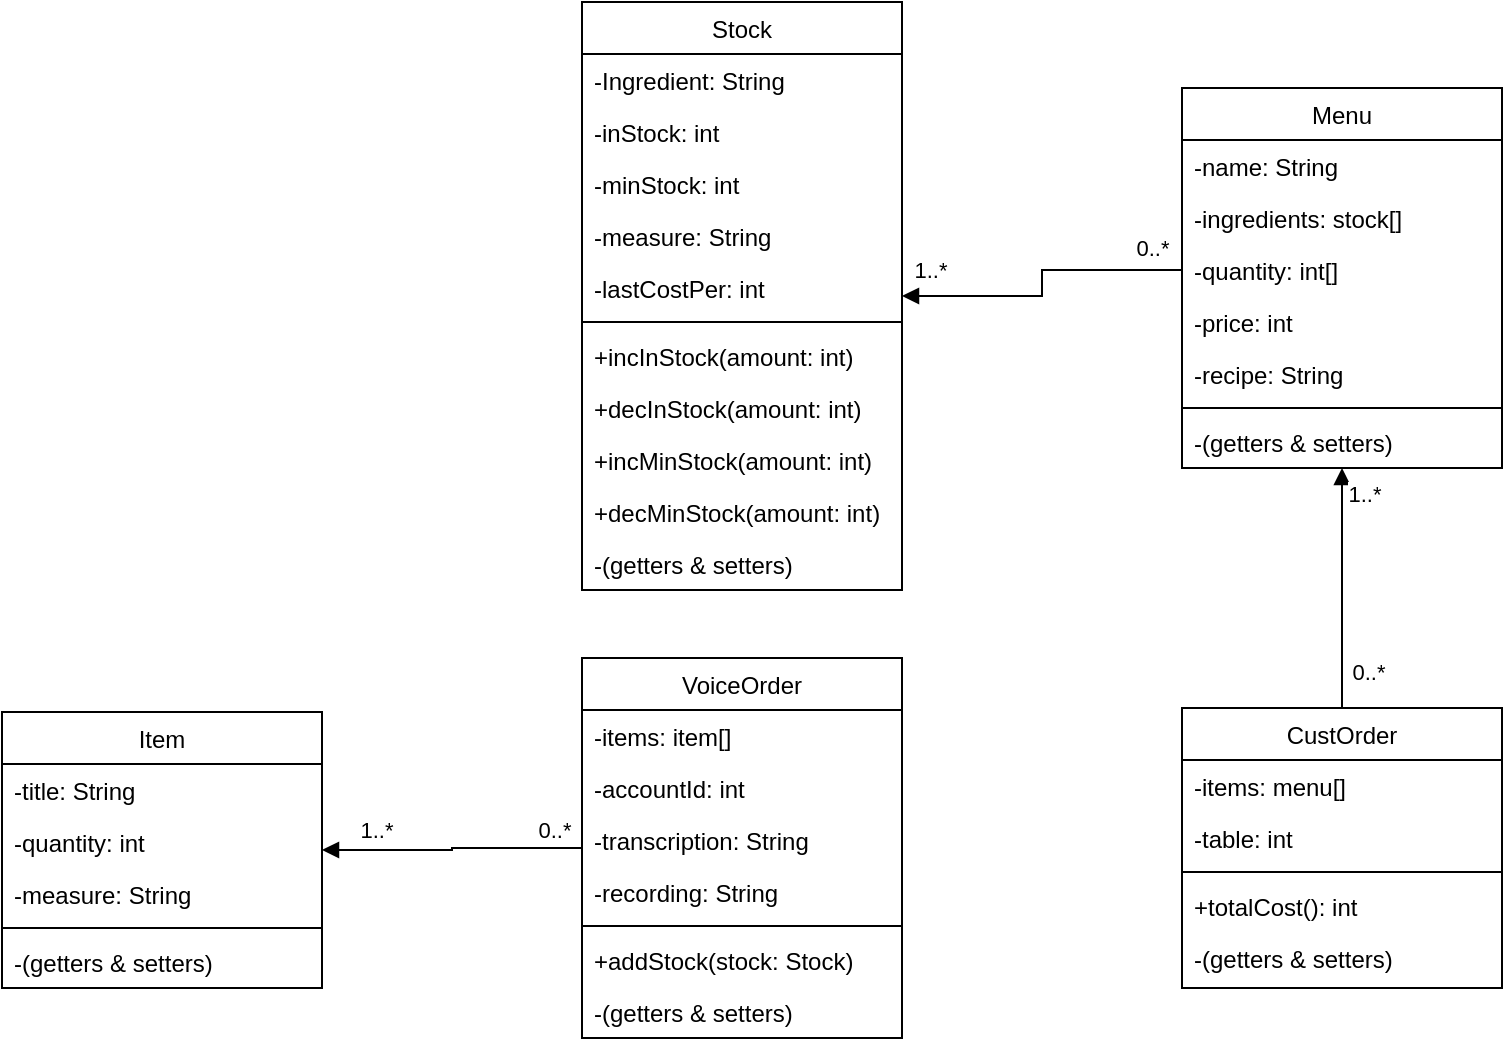 <mxfile version="23.1.6" type="device">
  <diagram id="C5RBs43oDa-KdzZeNtuy" name="Page-1">
    <mxGraphModel dx="1509" dy="862" grid="1" gridSize="10" guides="1" tooltips="1" connect="1" arrows="1" fold="1" page="1" pageScale="1" pageWidth="827" pageHeight="1169" math="0" shadow="0">
      <root>
        <mxCell id="WIyWlLk6GJQsqaUBKTNV-0" />
        <mxCell id="WIyWlLk6GJQsqaUBKTNV-1" parent="WIyWlLk6GJQsqaUBKTNV-0" />
        <mxCell id="C-9WIPEJo-300JbchOD0-26" value="Stock" style="swimlane;fontStyle=0;align=center;verticalAlign=top;childLayout=stackLayout;horizontal=1;startSize=26;horizontalStack=0;resizeParent=1;resizeLast=0;collapsible=1;marginBottom=0;rounded=0;shadow=0;strokeWidth=1;" vertex="1" parent="WIyWlLk6GJQsqaUBKTNV-1">
          <mxGeometry x="290" width="160" height="294" as="geometry">
            <mxRectangle x="230" y="140" width="160" height="26" as="alternateBounds" />
          </mxGeometry>
        </mxCell>
        <mxCell id="C-9WIPEJo-300JbchOD0-27" value="-Ingredient: String" style="text;align=left;verticalAlign=top;spacingLeft=4;spacingRight=4;overflow=hidden;rotatable=0;points=[[0,0.5],[1,0.5]];portConstraint=eastwest;" vertex="1" parent="C-9WIPEJo-300JbchOD0-26">
          <mxGeometry y="26" width="160" height="26" as="geometry" />
        </mxCell>
        <mxCell id="C-9WIPEJo-300JbchOD0-28" value="-inStock: int" style="text;align=left;verticalAlign=top;spacingLeft=4;spacingRight=4;overflow=hidden;rotatable=0;points=[[0,0.5],[1,0.5]];portConstraint=eastwest;rounded=0;shadow=0;html=0;" vertex="1" parent="C-9WIPEJo-300JbchOD0-26">
          <mxGeometry y="52" width="160" height="26" as="geometry" />
        </mxCell>
        <mxCell id="C-9WIPEJo-300JbchOD0-64" value="-minStock: int" style="text;align=left;verticalAlign=top;spacingLeft=4;spacingRight=4;overflow=hidden;rotatable=0;points=[[0,0.5],[1,0.5]];portConstraint=eastwest;rounded=0;shadow=0;html=0;" vertex="1" parent="C-9WIPEJo-300JbchOD0-26">
          <mxGeometry y="78" width="160" height="26" as="geometry" />
        </mxCell>
        <mxCell id="C-9WIPEJo-300JbchOD0-77" value="-measure: String" style="text;align=left;verticalAlign=top;spacingLeft=4;spacingRight=4;overflow=hidden;rotatable=0;points=[[0,0.5],[1,0.5]];portConstraint=eastwest;rounded=0;shadow=0;html=0;" vertex="1" parent="C-9WIPEJo-300JbchOD0-26">
          <mxGeometry y="104" width="160" height="26" as="geometry" />
        </mxCell>
        <mxCell id="C-9WIPEJo-300JbchOD0-29" value="-lastCostPer: int" style="text;align=left;verticalAlign=top;spacingLeft=4;spacingRight=4;overflow=hidden;rotatable=0;points=[[0,0.5],[1,0.5]];portConstraint=eastwest;rounded=0;shadow=0;html=0;" vertex="1" parent="C-9WIPEJo-300JbchOD0-26">
          <mxGeometry y="130" width="160" height="26" as="geometry" />
        </mxCell>
        <mxCell id="C-9WIPEJo-300JbchOD0-30" value="" style="line;html=1;strokeWidth=1;align=left;verticalAlign=middle;spacingTop=-1;spacingLeft=3;spacingRight=3;rotatable=0;labelPosition=right;points=[];portConstraint=eastwest;" vertex="1" parent="C-9WIPEJo-300JbchOD0-26">
          <mxGeometry y="156" width="160" height="8" as="geometry" />
        </mxCell>
        <mxCell id="C-9WIPEJo-300JbchOD0-31" value="+incInStock(amount: int)" style="text;align=left;verticalAlign=top;spacingLeft=4;spacingRight=4;overflow=hidden;rotatable=0;points=[[0,0.5],[1,0.5]];portConstraint=eastwest;" vertex="1" parent="C-9WIPEJo-300JbchOD0-26">
          <mxGeometry y="164" width="160" height="26" as="geometry" />
        </mxCell>
        <mxCell id="C-9WIPEJo-300JbchOD0-38" value="+decInStock(amount: int)" style="text;align=left;verticalAlign=top;spacingLeft=4;spacingRight=4;overflow=hidden;rotatable=0;points=[[0,0.5],[1,0.5]];portConstraint=eastwest;" vertex="1" parent="C-9WIPEJo-300JbchOD0-26">
          <mxGeometry y="190" width="160" height="26" as="geometry" />
        </mxCell>
        <mxCell id="C-9WIPEJo-300JbchOD0-66" value="+incMinStock(amount: int)" style="text;align=left;verticalAlign=top;spacingLeft=4;spacingRight=4;overflow=hidden;rotatable=0;points=[[0,0.5],[1,0.5]];portConstraint=eastwest;" vertex="1" parent="C-9WIPEJo-300JbchOD0-26">
          <mxGeometry y="216" width="160" height="26" as="geometry" />
        </mxCell>
        <mxCell id="C-9WIPEJo-300JbchOD0-65" value="+decMinStock(amount: int)" style="text;align=left;verticalAlign=top;spacingLeft=4;spacingRight=4;overflow=hidden;rotatable=0;points=[[0,0.5],[1,0.5]];portConstraint=eastwest;" vertex="1" parent="C-9WIPEJo-300JbchOD0-26">
          <mxGeometry y="242" width="160" height="26" as="geometry" />
        </mxCell>
        <mxCell id="C-9WIPEJo-300JbchOD0-39" value="-(getters &amp; setters)" style="text;align=left;verticalAlign=top;spacingLeft=4;spacingRight=4;overflow=hidden;rotatable=0;points=[[0,0.5],[1,0.5]];portConstraint=eastwest;" vertex="1" parent="C-9WIPEJo-300JbchOD0-26">
          <mxGeometry y="268" width="160" height="26" as="geometry" />
        </mxCell>
        <mxCell id="C-9WIPEJo-300JbchOD0-0" value="VoiceOrder" style="swimlane;fontStyle=0;align=center;verticalAlign=top;childLayout=stackLayout;horizontal=1;startSize=26;horizontalStack=0;resizeParent=1;resizeLast=0;collapsible=1;marginBottom=0;rounded=0;shadow=0;strokeWidth=1;" vertex="1" parent="WIyWlLk6GJQsqaUBKTNV-1">
          <mxGeometry x="290" y="328" width="160" height="190" as="geometry">
            <mxRectangle x="210" y="680" width="160" height="26" as="alternateBounds" />
          </mxGeometry>
        </mxCell>
        <mxCell id="C-9WIPEJo-300JbchOD0-2" value="-items: item[]" style="text;align=left;verticalAlign=top;spacingLeft=4;spacingRight=4;overflow=hidden;rotatable=0;points=[[0,0.5],[1,0.5]];portConstraint=eastwest;rounded=0;shadow=0;html=0;" vertex="1" parent="C-9WIPEJo-300JbchOD0-0">
          <mxGeometry y="26" width="160" height="26" as="geometry" />
        </mxCell>
        <mxCell id="C-9WIPEJo-300JbchOD0-18" value="-accountId: int" style="text;align=left;verticalAlign=top;spacingLeft=4;spacingRight=4;overflow=hidden;rotatable=0;points=[[0,0.5],[1,0.5]];portConstraint=eastwest;rounded=0;shadow=0;html=0;" vertex="1" parent="C-9WIPEJo-300JbchOD0-0">
          <mxGeometry y="52" width="160" height="26" as="geometry" />
        </mxCell>
        <mxCell id="C-9WIPEJo-300JbchOD0-14" value="-transcription: String" style="text;align=left;verticalAlign=top;spacingLeft=4;spacingRight=4;overflow=hidden;rotatable=0;points=[[0,0.5],[1,0.5]];portConstraint=eastwest;rounded=0;shadow=0;html=0;" vertex="1" parent="C-9WIPEJo-300JbchOD0-0">
          <mxGeometry y="78" width="160" height="26" as="geometry" />
        </mxCell>
        <mxCell id="C-9WIPEJo-300JbchOD0-15" value="-recording: String" style="text;align=left;verticalAlign=top;spacingLeft=4;spacingRight=4;overflow=hidden;rotatable=0;points=[[0,0.5],[1,0.5]];portConstraint=eastwest;rounded=0;shadow=0;html=0;" vertex="1" parent="C-9WIPEJo-300JbchOD0-0">
          <mxGeometry y="104" width="160" height="26" as="geometry" />
        </mxCell>
        <mxCell id="C-9WIPEJo-300JbchOD0-3" value="" style="line;html=1;strokeWidth=1;align=left;verticalAlign=middle;spacingTop=-1;spacingLeft=3;spacingRight=3;rotatable=0;labelPosition=right;points=[];portConstraint=eastwest;" vertex="1" parent="C-9WIPEJo-300JbchOD0-0">
          <mxGeometry y="130" width="160" height="8" as="geometry" />
        </mxCell>
        <mxCell id="C-9WIPEJo-300JbchOD0-5" value="+addStock(stock: Stock)" style="text;align=left;verticalAlign=top;spacingLeft=4;spacingRight=4;overflow=hidden;rotatable=0;points=[[0,0.5],[1,0.5]];portConstraint=eastwest;" vertex="1" parent="C-9WIPEJo-300JbchOD0-0">
          <mxGeometry y="138" width="160" height="26" as="geometry" />
        </mxCell>
        <mxCell id="C-9WIPEJo-300JbchOD0-67" value="-(getters &amp; setters)" style="text;align=left;verticalAlign=top;spacingLeft=4;spacingRight=4;overflow=hidden;rotatable=0;points=[[0,0.5],[1,0.5]];portConstraint=eastwest;" vertex="1" parent="C-9WIPEJo-300JbchOD0-0">
          <mxGeometry y="164" width="160" height="26" as="geometry" />
        </mxCell>
        <mxCell id="C-9WIPEJo-300JbchOD0-6" value="Item" style="swimlane;fontStyle=0;align=center;verticalAlign=top;childLayout=stackLayout;horizontal=1;startSize=26;horizontalStack=0;resizeParent=1;resizeLast=0;collapsible=1;marginBottom=0;rounded=0;shadow=0;strokeWidth=1;" vertex="1" parent="WIyWlLk6GJQsqaUBKTNV-1">
          <mxGeometry y="355" width="160" height="138" as="geometry">
            <mxRectangle x="130" y="380" width="160" height="26" as="alternateBounds" />
          </mxGeometry>
        </mxCell>
        <mxCell id="C-9WIPEJo-300JbchOD0-7" value="-title: String" style="text;align=left;verticalAlign=top;spacingLeft=4;spacingRight=4;overflow=hidden;rotatable=0;points=[[0,0.5],[1,0.5]];portConstraint=eastwest;rounded=0;shadow=0;html=0;" vertex="1" parent="C-9WIPEJo-300JbchOD0-6">
          <mxGeometry y="26" width="160" height="26" as="geometry" />
        </mxCell>
        <mxCell id="C-9WIPEJo-300JbchOD0-10" value="-quantity: int" style="text;align=left;verticalAlign=top;spacingLeft=4;spacingRight=4;overflow=hidden;rotatable=0;points=[[0,0.5],[1,0.5]];portConstraint=eastwest;rounded=0;shadow=0;html=0;" vertex="1" parent="C-9WIPEJo-300JbchOD0-6">
          <mxGeometry y="52" width="160" height="26" as="geometry" />
        </mxCell>
        <mxCell id="C-9WIPEJo-300JbchOD0-11" value="-measure: String" style="text;align=left;verticalAlign=top;spacingLeft=4;spacingRight=4;overflow=hidden;rotatable=0;points=[[0,0.5],[1,0.5]];portConstraint=eastwest;rounded=0;shadow=0;html=0;" vertex="1" parent="C-9WIPEJo-300JbchOD0-6">
          <mxGeometry y="78" width="160" height="26" as="geometry" />
        </mxCell>
        <mxCell id="C-9WIPEJo-300JbchOD0-8" value="" style="line;html=1;strokeWidth=1;align=left;verticalAlign=middle;spacingTop=-1;spacingLeft=3;spacingRight=3;rotatable=0;labelPosition=right;points=[];portConstraint=eastwest;" vertex="1" parent="C-9WIPEJo-300JbchOD0-6">
          <mxGeometry y="104" width="160" height="8" as="geometry" />
        </mxCell>
        <mxCell id="C-9WIPEJo-300JbchOD0-9" value="-(getters &amp; setters)" style="text;align=left;verticalAlign=top;spacingLeft=4;spacingRight=4;overflow=hidden;rotatable=0;points=[[0,0.5],[1,0.5]];portConstraint=eastwest;" vertex="1" parent="C-9WIPEJo-300JbchOD0-6">
          <mxGeometry y="112" width="160" height="26" as="geometry" />
        </mxCell>
        <mxCell id="C-9WIPEJo-300JbchOD0-13" style="edgeStyle=orthogonalEdgeStyle;rounded=0;orthogonalLoop=1;jettySize=auto;html=1;endArrow=block;endFill=1;startArrow=none;startFill=0;" edge="1" parent="WIyWlLk6GJQsqaUBKTNV-1" source="C-9WIPEJo-300JbchOD0-0" target="C-9WIPEJo-300JbchOD0-6">
          <mxGeometry relative="1" as="geometry" />
        </mxCell>
        <mxCell id="C-9WIPEJo-300JbchOD0-16" value="0..*" style="edgeLabel;html=1;align=center;verticalAlign=middle;resizable=0;points=[];" vertex="1" connectable="0" parent="C-9WIPEJo-300JbchOD0-13">
          <mxGeometry x="-0.789" y="1" relative="1" as="geometry">
            <mxPoint y="-10" as="offset" />
          </mxGeometry>
        </mxCell>
        <mxCell id="C-9WIPEJo-300JbchOD0-17" value="1..*" style="edgeLabel;html=1;align=center;verticalAlign=middle;resizable=0;points=[];" vertex="1" connectable="0" parent="C-9WIPEJo-300JbchOD0-13">
          <mxGeometry x="0.353" y="1" relative="1" as="geometry">
            <mxPoint x="-16" y="-11" as="offset" />
          </mxGeometry>
        </mxCell>
        <mxCell id="C-9WIPEJo-300JbchOD0-40" value="Menu" style="swimlane;fontStyle=0;align=center;verticalAlign=top;childLayout=stackLayout;horizontal=1;startSize=26;horizontalStack=0;resizeParent=1;resizeLast=0;collapsible=1;marginBottom=0;rounded=0;shadow=0;strokeWidth=1;" vertex="1" parent="WIyWlLk6GJQsqaUBKTNV-1">
          <mxGeometry x="590" y="43" width="160" height="190" as="geometry">
            <mxRectangle x="230" y="140" width="160" height="26" as="alternateBounds" />
          </mxGeometry>
        </mxCell>
        <mxCell id="C-9WIPEJo-300JbchOD0-41" value="-name: String" style="text;align=left;verticalAlign=top;spacingLeft=4;spacingRight=4;overflow=hidden;rotatable=0;points=[[0,0.5],[1,0.5]];portConstraint=eastwest;" vertex="1" parent="C-9WIPEJo-300JbchOD0-40">
          <mxGeometry y="26" width="160" height="26" as="geometry" />
        </mxCell>
        <mxCell id="C-9WIPEJo-300JbchOD0-42" value="-ingredients: stock[]" style="text;align=left;verticalAlign=top;spacingLeft=4;spacingRight=4;overflow=hidden;rotatable=0;points=[[0,0.5],[1,0.5]];portConstraint=eastwest;rounded=0;shadow=0;html=0;" vertex="1" parent="C-9WIPEJo-300JbchOD0-40">
          <mxGeometry y="52" width="160" height="26" as="geometry" />
        </mxCell>
        <mxCell id="C-9WIPEJo-300JbchOD0-43" value="-quantity: int[]" style="text;align=left;verticalAlign=top;spacingLeft=4;spacingRight=4;overflow=hidden;rotatable=0;points=[[0,0.5],[1,0.5]];portConstraint=eastwest;rounded=0;shadow=0;html=0;" vertex="1" parent="C-9WIPEJo-300JbchOD0-40">
          <mxGeometry y="78" width="160" height="26" as="geometry" />
        </mxCell>
        <mxCell id="C-9WIPEJo-300JbchOD0-57" value="-price: int" style="text;align=left;verticalAlign=top;spacingLeft=4;spacingRight=4;overflow=hidden;rotatable=0;points=[[0,0.5],[1,0.5]];portConstraint=eastwest;rounded=0;shadow=0;html=0;" vertex="1" parent="C-9WIPEJo-300JbchOD0-40">
          <mxGeometry y="104" width="160" height="26" as="geometry" />
        </mxCell>
        <mxCell id="C-9WIPEJo-300JbchOD0-48" value="-recipe: String" style="text;align=left;verticalAlign=top;spacingLeft=4;spacingRight=4;overflow=hidden;rotatable=0;points=[[0,0.5],[1,0.5]];portConstraint=eastwest;rounded=0;shadow=0;html=0;" vertex="1" parent="C-9WIPEJo-300JbchOD0-40">
          <mxGeometry y="130" width="160" height="26" as="geometry" />
        </mxCell>
        <mxCell id="C-9WIPEJo-300JbchOD0-44" value="" style="line;html=1;strokeWidth=1;align=left;verticalAlign=middle;spacingTop=-1;spacingLeft=3;spacingRight=3;rotatable=0;labelPosition=right;points=[];portConstraint=eastwest;" vertex="1" parent="C-9WIPEJo-300JbchOD0-40">
          <mxGeometry y="156" width="160" height="8" as="geometry" />
        </mxCell>
        <mxCell id="C-9WIPEJo-300JbchOD0-47" value="-(getters &amp; setters)" style="text;align=left;verticalAlign=top;spacingLeft=4;spacingRight=4;overflow=hidden;rotatable=0;points=[[0,0.5],[1,0.5]];portConstraint=eastwest;" vertex="1" parent="C-9WIPEJo-300JbchOD0-40">
          <mxGeometry y="164" width="160" height="26" as="geometry" />
        </mxCell>
        <mxCell id="C-9WIPEJo-300JbchOD0-58" style="edgeStyle=orthogonalEdgeStyle;rounded=0;orthogonalLoop=1;jettySize=auto;html=1;endArrow=block;endFill=1;startArrow=none;startFill=0;" edge="1" parent="WIyWlLk6GJQsqaUBKTNV-1" source="C-9WIPEJo-300JbchOD0-49" target="C-9WIPEJo-300JbchOD0-40">
          <mxGeometry relative="1" as="geometry">
            <Array as="points">
              <mxPoint x="670" y="293" />
              <mxPoint x="670" y="293" />
            </Array>
          </mxGeometry>
        </mxCell>
        <mxCell id="C-9WIPEJo-300JbchOD0-59" value="0..*" style="edgeLabel;html=1;align=center;verticalAlign=middle;resizable=0;points=[];" vertex="1" connectable="0" parent="C-9WIPEJo-300JbchOD0-58">
          <mxGeometry x="-0.694" y="2" relative="1" as="geometry">
            <mxPoint x="15" as="offset" />
          </mxGeometry>
        </mxCell>
        <mxCell id="C-9WIPEJo-300JbchOD0-60" value="1..*" style="edgeLabel;html=1;align=center;verticalAlign=middle;resizable=0;points=[];" vertex="1" connectable="0" parent="C-9WIPEJo-300JbchOD0-58">
          <mxGeometry x="0.822" y="1" relative="1" as="geometry">
            <mxPoint x="12" y="2" as="offset" />
          </mxGeometry>
        </mxCell>
        <mxCell id="C-9WIPEJo-300JbchOD0-49" value="CustOrder" style="swimlane;fontStyle=0;align=center;verticalAlign=top;childLayout=stackLayout;horizontal=1;startSize=26;horizontalStack=0;resizeParent=1;resizeLast=0;collapsible=1;marginBottom=0;rounded=0;shadow=0;strokeWidth=1;" vertex="1" parent="WIyWlLk6GJQsqaUBKTNV-1">
          <mxGeometry x="590" y="353" width="160" height="140" as="geometry">
            <mxRectangle x="230" y="140" width="160" height="26" as="alternateBounds" />
          </mxGeometry>
        </mxCell>
        <mxCell id="C-9WIPEJo-300JbchOD0-50" value="-items: menu[]" style="text;align=left;verticalAlign=top;spacingLeft=4;spacingRight=4;overflow=hidden;rotatable=0;points=[[0,0.5],[1,0.5]];portConstraint=eastwest;" vertex="1" parent="C-9WIPEJo-300JbchOD0-49">
          <mxGeometry y="26" width="160" height="26" as="geometry" />
        </mxCell>
        <mxCell id="C-9WIPEJo-300JbchOD0-51" value="-table: int" style="text;align=left;verticalAlign=top;spacingLeft=4;spacingRight=4;overflow=hidden;rotatable=0;points=[[0,0.5],[1,0.5]];portConstraint=eastwest;rounded=0;shadow=0;html=0;" vertex="1" parent="C-9WIPEJo-300JbchOD0-49">
          <mxGeometry y="52" width="160" height="26" as="geometry" />
        </mxCell>
        <mxCell id="C-9WIPEJo-300JbchOD0-53" value="" style="line;html=1;strokeWidth=1;align=left;verticalAlign=middle;spacingTop=-1;spacingLeft=3;spacingRight=3;rotatable=0;labelPosition=right;points=[];portConstraint=eastwest;" vertex="1" parent="C-9WIPEJo-300JbchOD0-49">
          <mxGeometry y="78" width="160" height="8" as="geometry" />
        </mxCell>
        <mxCell id="C-9WIPEJo-300JbchOD0-54" value="+totalCost(): int" style="text;align=left;verticalAlign=top;spacingLeft=4;spacingRight=4;overflow=hidden;rotatable=0;points=[[0,0.5],[1,0.5]];portConstraint=eastwest;" vertex="1" parent="C-9WIPEJo-300JbchOD0-49">
          <mxGeometry y="86" width="160" height="26" as="geometry" />
        </mxCell>
        <mxCell id="C-9WIPEJo-300JbchOD0-56" value="-(getters &amp; setters)" style="text;align=left;verticalAlign=top;spacingLeft=4;spacingRight=4;overflow=hidden;rotatable=0;points=[[0,0.5],[1,0.5]];portConstraint=eastwest;" vertex="1" parent="C-9WIPEJo-300JbchOD0-49">
          <mxGeometry y="112" width="160" height="26" as="geometry" />
        </mxCell>
        <mxCell id="C-9WIPEJo-300JbchOD0-61" style="edgeStyle=orthogonalEdgeStyle;rounded=0;orthogonalLoop=1;jettySize=auto;html=1;endArrow=block;endFill=1;" edge="1" parent="WIyWlLk6GJQsqaUBKTNV-1" source="C-9WIPEJo-300JbchOD0-43" target="C-9WIPEJo-300JbchOD0-26">
          <mxGeometry relative="1" as="geometry" />
        </mxCell>
        <mxCell id="C-9WIPEJo-300JbchOD0-62" value="1..*" style="edgeLabel;html=1;align=center;verticalAlign=middle;resizable=0;points=[];" vertex="1" connectable="0" parent="C-9WIPEJo-300JbchOD0-61">
          <mxGeometry x="0.419" y="-1" relative="1" as="geometry">
            <mxPoint x="-31" y="-12" as="offset" />
          </mxGeometry>
        </mxCell>
        <mxCell id="C-9WIPEJo-300JbchOD0-63" value="0..*" style="edgeLabel;html=1;align=center;verticalAlign=middle;resizable=0;points=[];" vertex="1" connectable="0" parent="C-9WIPEJo-300JbchOD0-61">
          <mxGeometry x="0.014" y="1" relative="1" as="geometry">
            <mxPoint x="54" y="-19" as="offset" />
          </mxGeometry>
        </mxCell>
      </root>
    </mxGraphModel>
  </diagram>
</mxfile>
